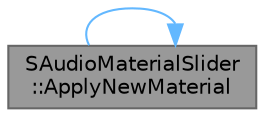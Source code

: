 digraph "SAudioMaterialSlider::ApplyNewMaterial"
{
 // INTERACTIVE_SVG=YES
 // LATEX_PDF_SIZE
  bgcolor="transparent";
  edge [fontname=Helvetica,fontsize=10,labelfontname=Helvetica,labelfontsize=10];
  node [fontname=Helvetica,fontsize=10,shape=box,height=0.2,width=0.4];
  rankdir="LR";
  Node1 [id="Node000001",label="SAudioMaterialSlider\l::ApplyNewMaterial",height=0.2,width=0.4,color="gray40", fillcolor="grey60", style="filled", fontcolor="black",tooltip="Apply new material to be used to render the Slate."];
  Node1 -> Node1 [id="edge1_Node000001_Node000001",color="steelblue1",style="solid",tooltip=" "];
}
